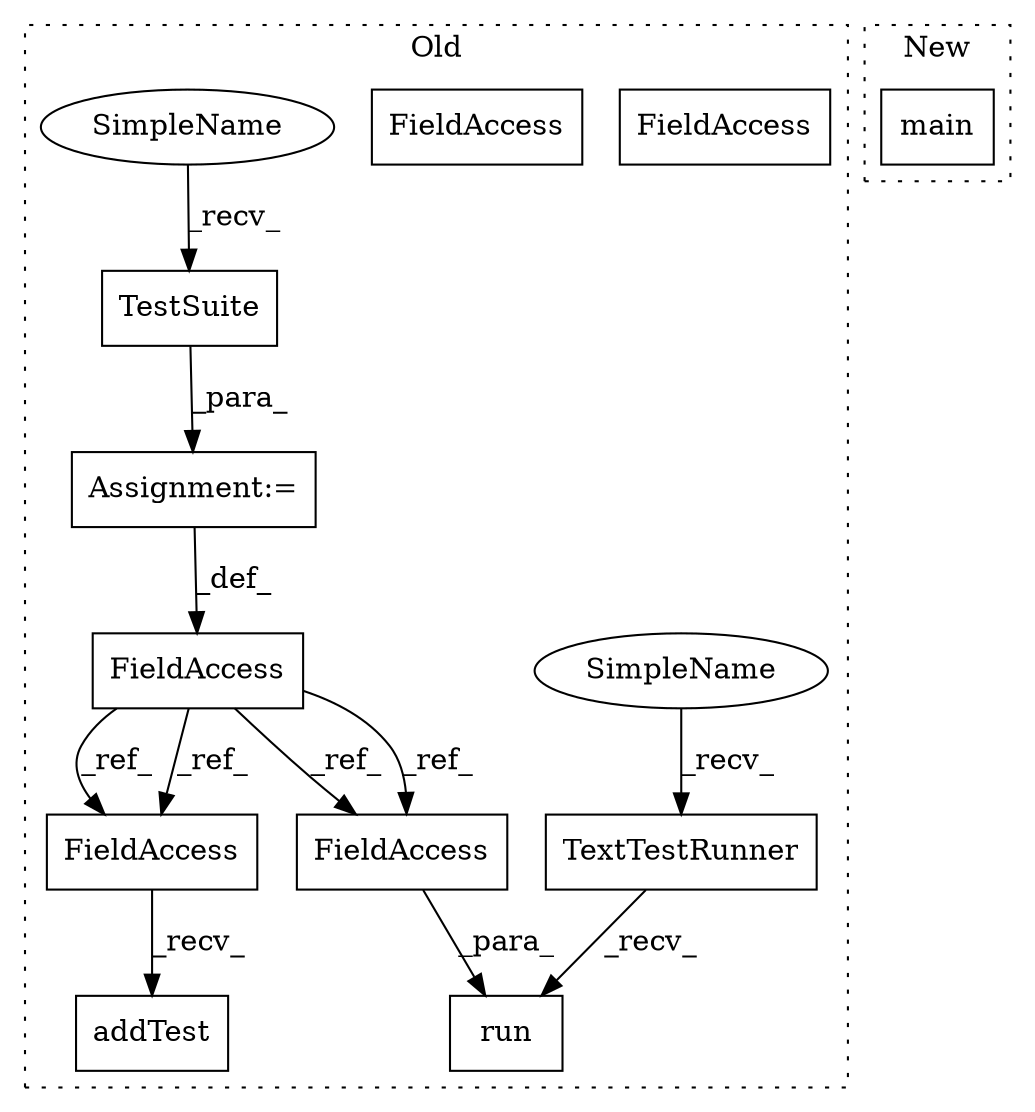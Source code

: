 digraph G {
subgraph cluster0 {
1 [label="TestSuite" a="32" s="79526" l="11" shape="box"];
3 [label="TextTestRunner" a="32" s="79618" l="16" shape="box"];
4 [label="FieldAccess" a="22" s="79511" l="5" shape="box"];
5 [label="FieldAccess" a="22" s="79639" l="5" shape="box"];
6 [label="FieldAccess" a="22" s="79545" l="5" shape="box"];
7 [label="run" a="32" s="79635,79644" l="4,1" shape="box"];
8 [label="addTest" a="32" s="79551,79600" l="8,1" shape="box"];
9 [label="Assignment:=" a="7" s="79516" l="1" shape="box"];
10 [label="FieldAccess" a="22" s="79639" l="5" shape="box"];
11 [label="FieldAccess" a="22" s="79545" l="5" shape="box"];
12 [label="SimpleName" a="42" s="79609" l="8" shape="ellipse"];
13 [label="SimpleName" a="42" s="79517" l="8" shape="ellipse"];
label = "Old";
style="dotted";
}
subgraph cluster1 {
2 [label="main" a="32" s="81718" l="6" shape="box"];
label = "New";
style="dotted";
}
1 -> 9 [label="_para_"];
3 -> 7 [label="_recv_"];
4 -> 11 [label="_ref_"];
4 -> 10 [label="_ref_"];
4 -> 11 [label="_ref_"];
4 -> 10 [label="_ref_"];
9 -> 4 [label="_def_"];
10 -> 7 [label="_para_"];
11 -> 8 [label="_recv_"];
12 -> 3 [label="_recv_"];
13 -> 1 [label="_recv_"];
}